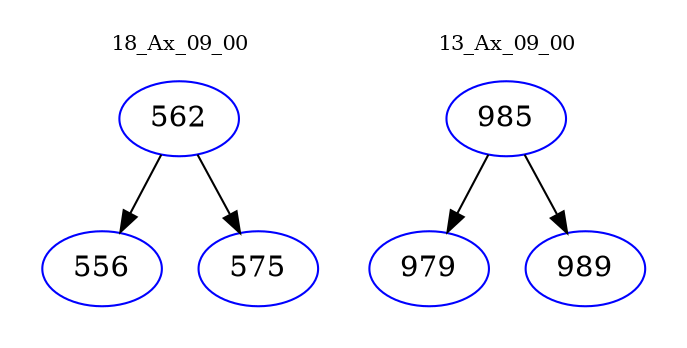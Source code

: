 digraph{
subgraph cluster_0 {
color = white
label = "18_Ax_09_00";
fontsize=10;
T0_562 [label="562", color="blue"]
T0_562 -> T0_556 [color="black"]
T0_556 [label="556", color="blue"]
T0_562 -> T0_575 [color="black"]
T0_575 [label="575", color="blue"]
}
subgraph cluster_1 {
color = white
label = "13_Ax_09_00";
fontsize=10;
T1_985 [label="985", color="blue"]
T1_985 -> T1_979 [color="black"]
T1_979 [label="979", color="blue"]
T1_985 -> T1_989 [color="black"]
T1_989 [label="989", color="blue"]
}
}
